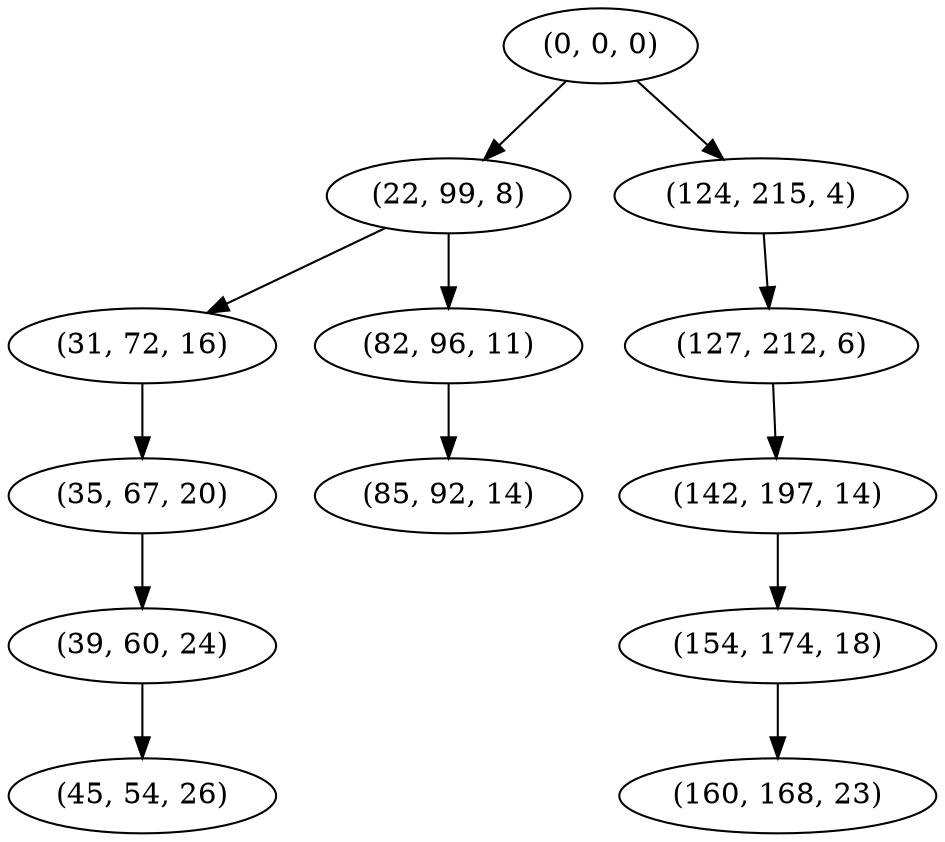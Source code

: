digraph tree {
    "(0, 0, 0)";
    "(22, 99, 8)";
    "(31, 72, 16)";
    "(35, 67, 20)";
    "(39, 60, 24)";
    "(45, 54, 26)";
    "(82, 96, 11)";
    "(85, 92, 14)";
    "(124, 215, 4)";
    "(127, 212, 6)";
    "(142, 197, 14)";
    "(154, 174, 18)";
    "(160, 168, 23)";
    "(0, 0, 0)" -> "(22, 99, 8)";
    "(0, 0, 0)" -> "(124, 215, 4)";
    "(22, 99, 8)" -> "(31, 72, 16)";
    "(22, 99, 8)" -> "(82, 96, 11)";
    "(31, 72, 16)" -> "(35, 67, 20)";
    "(35, 67, 20)" -> "(39, 60, 24)";
    "(39, 60, 24)" -> "(45, 54, 26)";
    "(82, 96, 11)" -> "(85, 92, 14)";
    "(124, 215, 4)" -> "(127, 212, 6)";
    "(127, 212, 6)" -> "(142, 197, 14)";
    "(142, 197, 14)" -> "(154, 174, 18)";
    "(154, 174, 18)" -> "(160, 168, 23)";
}
